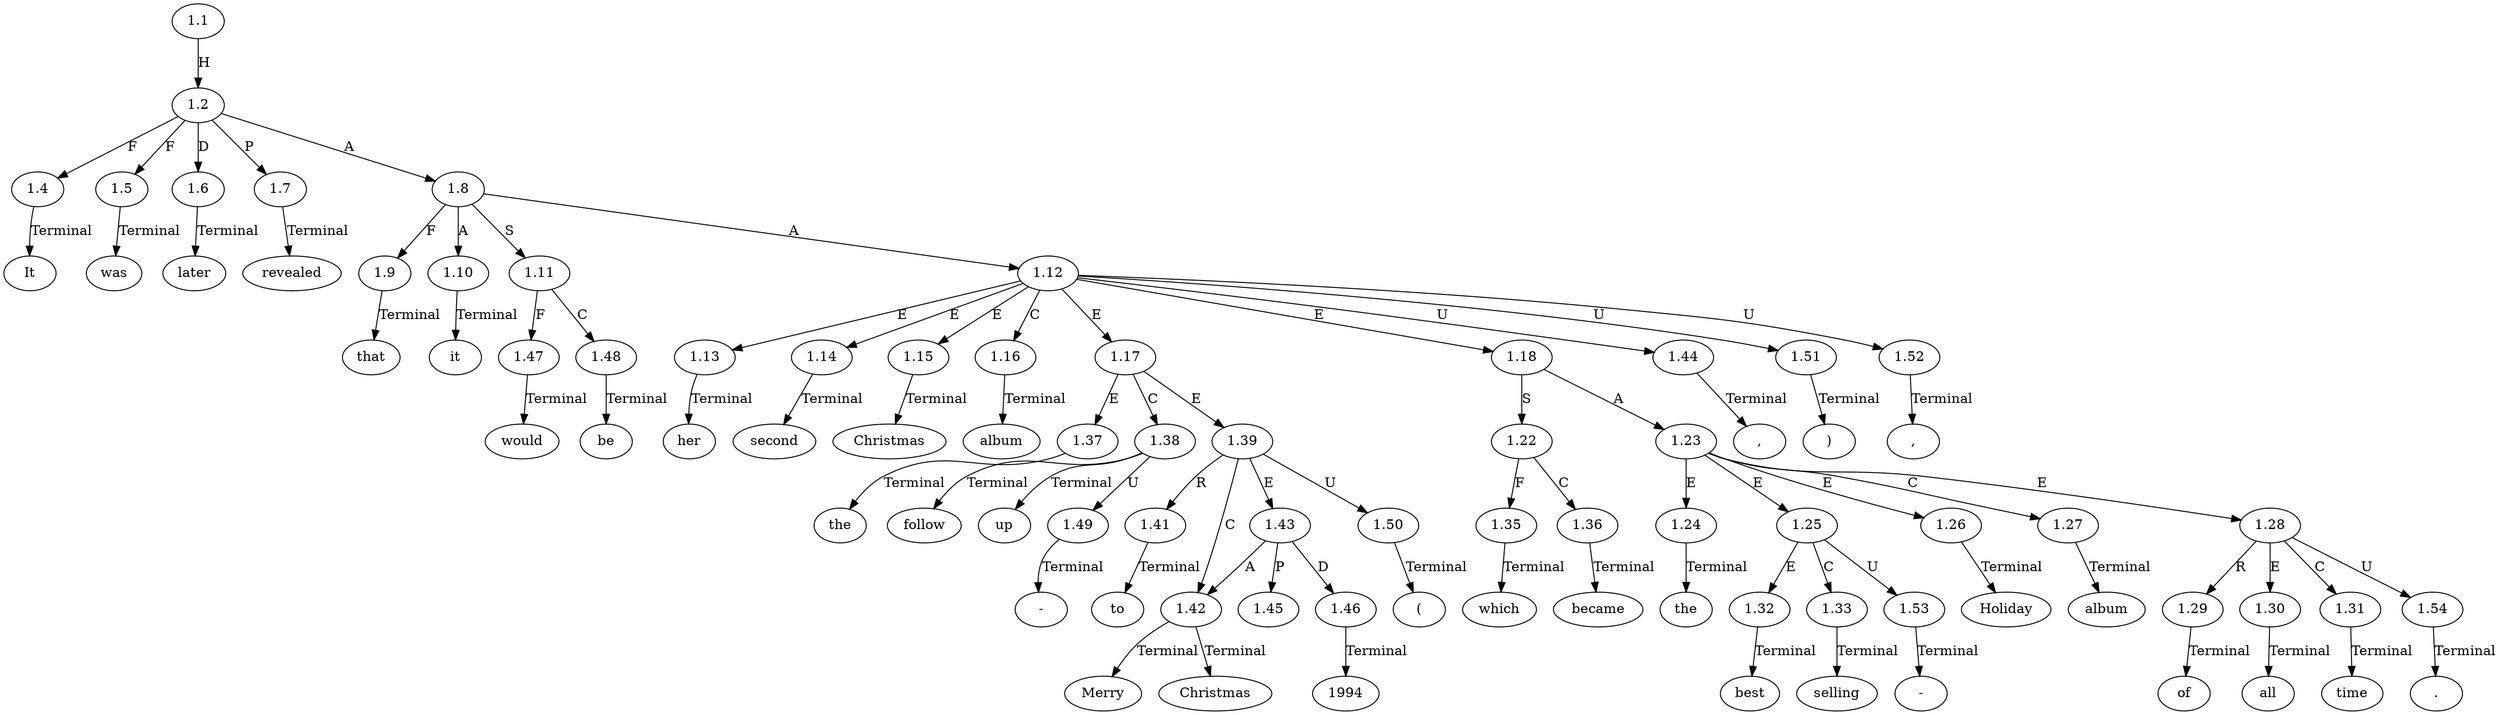 // Graph
digraph {
	0.1 [label=It ordering=out]
	0.10 [label=second ordering=out]
	0.11 [label=Christmas ordering=out]
	0.12 [label=album ordering=out]
	0.13 [label="," ordering=out]
	0.14 [label=the ordering=out]
	0.15 [label=follow ordering=out]
	0.16 [label="-" ordering=out]
	0.17 [label=up ordering=out]
	0.18 [label=to ordering=out]
	0.19 [label=Merry ordering=out]
	0.2 [label=was ordering=out]
	0.20 [label=Christmas ordering=out]
	0.21 [label="(" ordering=out]
	0.22 [label=1994 ordering=out]
	0.23 [label=")" ordering=out]
	0.24 [label="," ordering=out]
	0.25 [label=which ordering=out]
	0.26 [label=became ordering=out]
	0.27 [label=the ordering=out]
	0.28 [label=best ordering=out]
	0.29 [label="-" ordering=out]
	0.3 [label=later ordering=out]
	0.30 [label=selling ordering=out]
	0.31 [label=Holiday ordering=out]
	0.32 [label=album ordering=out]
	0.33 [label=of ordering=out]
	0.34 [label=all ordering=out]
	0.35 [label=time ordering=out]
	0.36 [label="." ordering=out]
	0.4 [label=revealed ordering=out]
	0.5 [label=that ordering=out]
	0.6 [label=it ordering=out]
	0.7 [label=would ordering=out]
	0.8 [label=be ordering=out]
	0.9 [label=her ordering=out]
	1.1 [label=1.1 ordering=out]
	1.2 [label=1.2 ordering=out]
	1.4 [label=1.4 ordering=out]
	1.5 [label=1.5 ordering=out]
	1.6 [label=1.6 ordering=out]
	1.7 [label=1.7 ordering=out]
	1.8 [label=1.8 ordering=out]
	1.9 [label=1.9 ordering=out]
	1.10 [label=1.10 ordering=out]
	1.11 [label=1.11 ordering=out]
	1.12 [label=1.12 ordering=out]
	1.13 [label=1.13 ordering=out]
	1.14 [label=1.14 ordering=out]
	1.15 [label=1.15 ordering=out]
	1.16 [label=1.16 ordering=out]
	1.17 [label=1.17 ordering=out]
	1.18 [label=1.18 ordering=out]
	1.22 [label=1.22 ordering=out]
	1.23 [label=1.23 ordering=out]
	1.24 [label=1.24 ordering=out]
	1.25 [label=1.25 ordering=out]
	1.26 [label=1.26 ordering=out]
	1.27 [label=1.27 ordering=out]
	1.28 [label=1.28 ordering=out]
	1.29 [label=1.29 ordering=out]
	1.30 [label=1.30 ordering=out]
	1.31 [label=1.31 ordering=out]
	1.32 [label=1.32 ordering=out]
	1.33 [label=1.33 ordering=out]
	1.35 [label=1.35 ordering=out]
	1.36 [label=1.36 ordering=out]
	1.37 [label=1.37 ordering=out]
	1.38 [label=1.38 ordering=out]
	1.39 [label=1.39 ordering=out]
	1.41 [label=1.41 ordering=out]
	1.42 [label=1.42 ordering=out]
	1.43 [label=1.43 ordering=out]
	1.44 [label=1.44 ordering=out]
	1.45 [label=1.45 ordering=out]
	1.46 [label=1.46 ordering=out]
	1.47 [label=1.47 ordering=out]
	1.48 [label=1.48 ordering=out]
	1.49 [label=1.49 ordering=out]
	1.50 [label=1.50 ordering=out]
	1.51 [label=1.51 ordering=out]
	1.52 [label=1.52 ordering=out]
	1.53 [label=1.53 ordering=out]
	1.54 [label=1.54 ordering=out]
	1.1 -> 1.2 [label=H ordering=out]
	1.2 -> 1.4 [label=F ordering=out]
	1.2 -> 1.5 [label=F ordering=out]
	1.2 -> 1.6 [label=D ordering=out]
	1.2 -> 1.7 [label=P ordering=out]
	1.2 -> 1.8 [label=A ordering=out]
	1.4 -> 0.1 [label=Terminal ordering=out]
	1.5 -> 0.2 [label=Terminal ordering=out]
	1.6 -> 0.3 [label=Terminal ordering=out]
	1.7 -> 0.4 [label=Terminal ordering=out]
	1.8 -> 1.9 [label=F ordering=out]
	1.8 -> 1.10 [label=A ordering=out]
	1.8 -> 1.11 [label=S ordering=out]
	1.8 -> 1.12 [label=A ordering=out]
	1.9 -> 0.5 [label=Terminal ordering=out]
	1.10 -> 0.6 [label=Terminal ordering=out]
	1.11 -> 1.47 [label=F ordering=out]
	1.11 -> 1.48 [label=C ordering=out]
	1.12 -> 1.13 [label=E ordering=out]
	1.12 -> 1.14 [label=E ordering=out]
	1.12 -> 1.15 [label=E ordering=out]
	1.12 -> 1.16 [label=C ordering=out]
	1.12 -> 1.17 [label=E ordering=out]
	1.12 -> 1.18 [label=E ordering=out]
	1.12 -> 1.44 [label=U ordering=out]
	1.12 -> 1.51 [label=U ordering=out]
	1.12 -> 1.52 [label=U ordering=out]
	1.13 -> 0.9 [label=Terminal ordering=out]
	1.14 -> 0.10 [label=Terminal ordering=out]
	1.15 -> 0.11 [label=Terminal ordering=out]
	1.16 -> 0.12 [label=Terminal ordering=out]
	1.17 -> 1.37 [label=E ordering=out]
	1.17 -> 1.38 [label=C ordering=out]
	1.17 -> 1.39 [label=E ordering=out]
	1.18 -> 1.22 [label=S ordering=out]
	1.18 -> 1.23 [label=A ordering=out]
	1.22 -> 1.35 [label=F ordering=out]
	1.22 -> 1.36 [label=C ordering=out]
	1.23 -> 1.24 [label=E ordering=out]
	1.23 -> 1.25 [label=E ordering=out]
	1.23 -> 1.26 [label=E ordering=out]
	1.23 -> 1.27 [label=C ordering=out]
	1.23 -> 1.28 [label=E ordering=out]
	1.24 -> 0.27 [label=Terminal ordering=out]
	1.25 -> 1.32 [label=E ordering=out]
	1.25 -> 1.33 [label=C ordering=out]
	1.25 -> 1.53 [label=U ordering=out]
	1.26 -> 0.31 [label=Terminal ordering=out]
	1.27 -> 0.32 [label=Terminal ordering=out]
	1.28 -> 1.29 [label=R ordering=out]
	1.28 -> 1.30 [label=E ordering=out]
	1.28 -> 1.31 [label=C ordering=out]
	1.28 -> 1.54 [label=U ordering=out]
	1.29 -> 0.33 [label=Terminal ordering=out]
	1.30 -> 0.34 [label=Terminal ordering=out]
	1.31 -> 0.35 [label=Terminal ordering=out]
	1.32 -> 0.28 [label=Terminal ordering=out]
	1.33 -> 0.30 [label=Terminal ordering=out]
	1.35 -> 0.25 [label=Terminal ordering=out]
	1.36 -> 0.26 [label=Terminal ordering=out]
	1.37 -> 0.14 [label=Terminal ordering=out]
	1.38 -> 0.15 [label=Terminal ordering=out]
	1.38 -> 0.17 [label=Terminal ordering=out]
	1.38 -> 1.49 [label=U ordering=out]
	1.39 -> 1.41 [label=R ordering=out]
	1.39 -> 1.42 [label=C ordering=out]
	1.39 -> 1.43 [label=E ordering=out]
	1.39 -> 1.50 [label=U ordering=out]
	1.41 -> 0.18 [label=Terminal ordering=out]
	1.42 -> 0.19 [label=Terminal ordering=out]
	1.42 -> 0.20 [label=Terminal ordering=out]
	1.43 -> 1.42 [label=A ordering=out]
	1.43 -> 1.45 [label=P ordering=out]
	1.43 -> 1.46 [label=D ordering=out]
	1.44 -> 0.13 [label=Terminal ordering=out]
	1.46 -> 0.22 [label=Terminal ordering=out]
	1.47 -> 0.7 [label=Terminal ordering=out]
	1.48 -> 0.8 [label=Terminal ordering=out]
	1.49 -> 0.16 [label=Terminal ordering=out]
	1.50 -> 0.21 [label=Terminal ordering=out]
	1.51 -> 0.23 [label=Terminal ordering=out]
	1.52 -> 0.24 [label=Terminal ordering=out]
	1.53 -> 0.29 [label=Terminal ordering=out]
	1.54 -> 0.36 [label=Terminal ordering=out]
}
